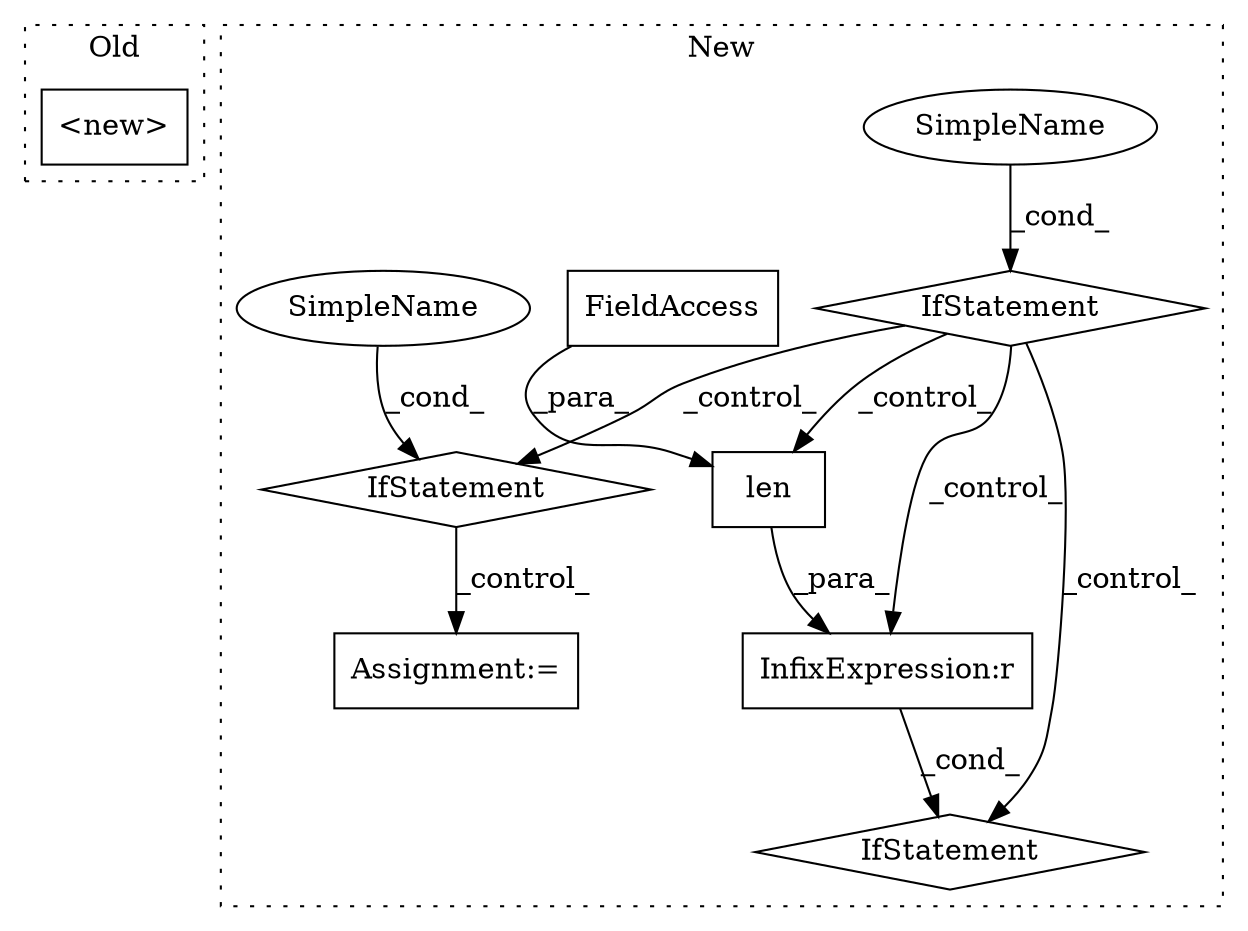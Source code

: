 digraph G {
subgraph cluster0 {
1 [label="<new>" a="46" s="4661" l="8" shape="box"];
label = "Old";
style="dotted";
}
subgraph cluster1 {
2 [label="len" a="32" s="5671,5697" l="4,1" shape="box"];
3 [label="FieldAccess" a="22" s="5675" l="22" shape="box"];
4 [label="IfStatement" a="25" s="5642,5699" l="4,2" shape="diamond"];
5 [label="InfixExpression:r" a="27" s="5667" l="4" shape="box"];
6 [label="IfStatement" a="25" s="5395,5420" l="4,2" shape="diamond"];
7 [label="SimpleName" a="42" s="" l="" shape="ellipse"];
8 [label="Assignment:=" a="7" s="5586" l="1" shape="box"];
9 [label="IfStatement" a="25" s="5430,5475" l="10,2" shape="diamond"];
10 [label="SimpleName" a="42" s="" l="" shape="ellipse"];
label = "New";
style="dotted";
}
2 -> 5 [label="_para_"];
3 -> 2 [label="_para_"];
5 -> 4 [label="_cond_"];
6 -> 5 [label="_control_"];
6 -> 9 [label="_control_"];
6 -> 2 [label="_control_"];
6 -> 4 [label="_control_"];
7 -> 6 [label="_cond_"];
9 -> 8 [label="_control_"];
10 -> 9 [label="_cond_"];
}
